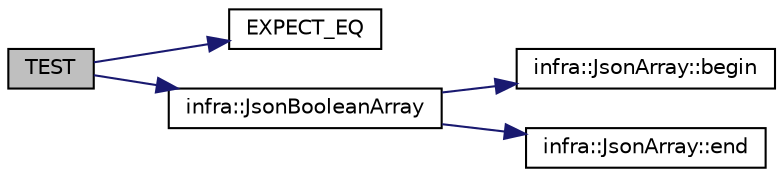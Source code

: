 digraph "TEST"
{
 // INTERACTIVE_SVG=YES
  edge [fontname="Helvetica",fontsize="10",labelfontname="Helvetica",labelfontsize="10"];
  node [fontname="Helvetica",fontsize="10",shape=record];
  rankdir="LR";
  Node170 [label="TEST",height=0.2,width=0.4,color="black", fillcolor="grey75", style="filled", fontcolor="black"];
  Node170 -> Node171 [color="midnightblue",fontsize="10",style="solid",fontname="Helvetica"];
  Node171 [label="EXPECT_EQ",height=0.2,width=0.4,color="black", fillcolor="white", style="filled",URL="$d6/def/_test_json_8cpp.html#a82745227e2f0a8edbb4ae630d88a8e86"];
  Node170 -> Node172 [color="midnightblue",fontsize="10",style="solid",fontname="Helvetica"];
  Node172 [label="infra::JsonBooleanArray",height=0.2,width=0.4,color="black", fillcolor="white", style="filled",URL="$d0/de3/namespaceinfra.html#aae9b170dd3b7f518ea5ba7313e012623"];
  Node172 -> Node173 [color="midnightblue",fontsize="10",style="solid",fontname="Helvetica"];
  Node173 [label="infra::JsonArray::begin",height=0.2,width=0.4,color="black", fillcolor="white", style="filled",URL="$d4/d83/classinfra_1_1_json_array.html#a9b73be811ca6ba38a72e5b47c613fa4d"];
  Node172 -> Node174 [color="midnightblue",fontsize="10",style="solid",fontname="Helvetica"];
  Node174 [label="infra::JsonArray::end",height=0.2,width=0.4,color="black", fillcolor="white", style="filled",URL="$d4/d83/classinfra_1_1_json_array.html#a3e406239bbf4ff4f3b9fb7896a38038e"];
}
